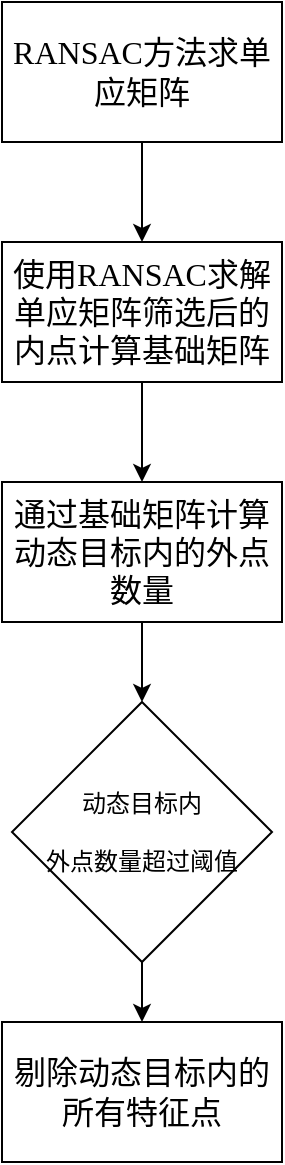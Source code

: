 <mxfile version="24.0.0" type="github">
  <diagram name="第 1 页" id="NSQ0sdVydswsNH5tlHV6">
    <mxGraphModel dx="1221" dy="618" grid="1" gridSize="10" guides="1" tooltips="1" connect="1" arrows="1" fold="1" page="1" pageScale="1" pageWidth="827" pageHeight="1169" math="0" shadow="0">
      <root>
        <mxCell id="0" />
        <mxCell id="1" parent="0" />
        <mxCell id="G6-BdgRc-RpU80EMwqkh-3" style="edgeStyle=orthogonalEdgeStyle;rounded=0;orthogonalLoop=1;jettySize=auto;html=1;exitX=0.5;exitY=1;exitDx=0;exitDy=0;entryX=0.5;entryY=0;entryDx=0;entryDy=0;" edge="1" parent="1" source="G6-BdgRc-RpU80EMwqkh-1" target="G6-BdgRc-RpU80EMwqkh-2">
          <mxGeometry relative="1" as="geometry" />
        </mxCell>
        <mxCell id="G6-BdgRc-RpU80EMwqkh-1" value="&lt;span style=&quot;font-size: 12pt; font-family: &amp;quot;Times New Roman&amp;quot;, serif; background: white;&quot; lang=&quot;EN-US&quot;&gt;RANSAC&lt;/span&gt;&lt;span style=&quot;font-size: 12pt; font-family: 宋体; background: white;&quot;&gt;方法求单应矩阵&lt;/span&gt;" style="rounded=0;whiteSpace=wrap;html=1;" vertex="1" parent="1">
          <mxGeometry x="320" y="80" width="140" height="70" as="geometry" />
        </mxCell>
        <mxCell id="G6-BdgRc-RpU80EMwqkh-7" style="edgeStyle=orthogonalEdgeStyle;rounded=0;orthogonalLoop=1;jettySize=auto;html=1;exitX=0.5;exitY=1;exitDx=0;exitDy=0;entryX=0.5;entryY=0;entryDx=0;entryDy=0;" edge="1" parent="1" source="G6-BdgRc-RpU80EMwqkh-2" target="G6-BdgRc-RpU80EMwqkh-4">
          <mxGeometry relative="1" as="geometry" />
        </mxCell>
        <mxCell id="G6-BdgRc-RpU80EMwqkh-2" value="&lt;font face=&quot;Times New Roman, serif&quot;&gt;&lt;span style=&quot;font-size: 16px; background-color: rgb(255, 255, 255);&quot;&gt;使用RANSAC求解单应矩阵筛选后的内点计算基础矩阵&lt;/span&gt;&lt;/font&gt;" style="rounded=0;whiteSpace=wrap;html=1;" vertex="1" parent="1">
          <mxGeometry x="320" y="200" width="140" height="70" as="geometry" />
        </mxCell>
        <mxCell id="G6-BdgRc-RpU80EMwqkh-9" style="edgeStyle=orthogonalEdgeStyle;rounded=0;orthogonalLoop=1;jettySize=auto;html=1;exitX=0.5;exitY=1;exitDx=0;exitDy=0;entryX=0.5;entryY=0;entryDx=0;entryDy=0;" edge="1" parent="1" source="G6-BdgRc-RpU80EMwqkh-4" target="G6-BdgRc-RpU80EMwqkh-10">
          <mxGeometry relative="1" as="geometry">
            <mxPoint x="390" y="440" as="targetPoint" />
          </mxGeometry>
        </mxCell>
        <mxCell id="G6-BdgRc-RpU80EMwqkh-4" value="&lt;font face=&quot;Times New Roman, serif&quot;&gt;&lt;span style=&quot;font-size: 16px; background-color: rgb(255, 255, 255);&quot;&gt;通过基础矩阵计算动态目标内的外点数量&lt;/span&gt;&lt;/font&gt;" style="rounded=0;whiteSpace=wrap;html=1;" vertex="1" parent="1">
          <mxGeometry x="320" y="320" width="140" height="70" as="geometry" />
        </mxCell>
        <mxCell id="G6-BdgRc-RpU80EMwqkh-8" value="&lt;font face=&quot;Times New Roman, serif&quot;&gt;&lt;span style=&quot;font-size: 16px; background-color: rgb(255, 255, 255);&quot;&gt;剔除动态目标内的所有特征点&lt;/span&gt;&lt;/font&gt;" style="rounded=0;whiteSpace=wrap;html=1;" vertex="1" parent="1">
          <mxGeometry x="320" y="590" width="140" height="70" as="geometry" />
        </mxCell>
        <mxCell id="G6-BdgRc-RpU80EMwqkh-11" style="edgeStyle=orthogonalEdgeStyle;rounded=0;orthogonalLoop=1;jettySize=auto;html=1;exitX=0.5;exitY=1;exitDx=0;exitDy=0;entryX=0.5;entryY=0;entryDx=0;entryDy=0;" edge="1" parent="1" source="G6-BdgRc-RpU80EMwqkh-10" target="G6-BdgRc-RpU80EMwqkh-8">
          <mxGeometry relative="1" as="geometry" />
        </mxCell>
        <mxCell id="G6-BdgRc-RpU80EMwqkh-10" value="动态目标内&lt;div&gt;&lt;br&gt;&lt;/div&gt;&lt;div&gt;外点数量超过阈值&lt;/div&gt;" style="rhombus;whiteSpace=wrap;html=1;" vertex="1" parent="1">
          <mxGeometry x="325" y="430" width="130" height="130" as="geometry" />
        </mxCell>
      </root>
    </mxGraphModel>
  </diagram>
</mxfile>
